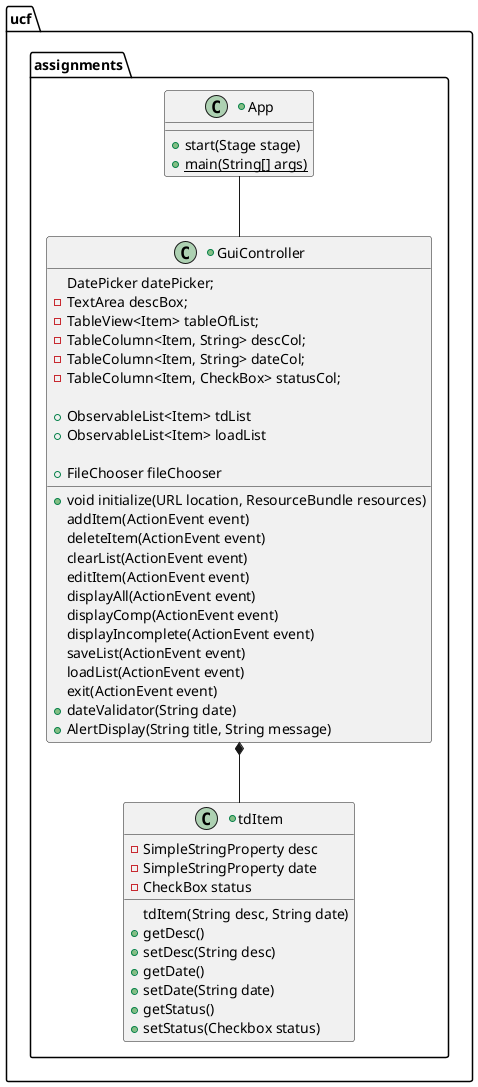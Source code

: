 @startuml
'https://plantuml.com/class-diagram

package ucf.assignments{

    GuiController *-- tdItem
    App -- GuiController

    +Class App{
        +start(Stage stage)
        +{static}main(String[] args)
    }

    +Class tdItem{
        -SimpleStringProperty desc
        -SimpleStringProperty date
        -CheckBox status

        tdItem(String desc, String date)
        +getDesc()
        +setDesc(String desc)
        +getDate()
        +setDate(String date)
        +getStatus()
        +setStatus(Checkbox status)
    }

    +Class GuiController{
        DatePicker datePicker;
        -TextArea descBox;
        -TableView<Item> tableOfList;
        -TableColumn<Item, String> descCol;
        -TableColumn<Item, String> dateCol;
        -TableColumn<Item, CheckBox> statusCol;

        +ObservableList<Item> tdList
        +ObservableList<Item> loadList

        +FileChooser fileChooser

        +void initialize(URL location, ResourceBundle resources)
        addItem(ActionEvent event)
        deleteItem(ActionEvent event)
        clearList(ActionEvent event)
        editItem(ActionEvent event)
        displayAll(ActionEvent event)
        displayComp(ActionEvent event)
        displayIncomplete(ActionEvent event)
        saveList(ActionEvent event)
        loadList(ActionEvent event)
        exit(ActionEvent event)
        +dateValidator(String date)
        +AlertDisplay(String title, String message)
    }
}
@enduml